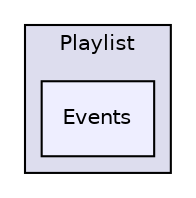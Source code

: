 digraph "MediaMotion/Assets/Scripts/Modules/Components/Playlist/Events" {
  compound=true
  node [ fontsize="10", fontname="Helvetica"];
  edge [ labelfontsize="10", labelfontname="Helvetica"];
  subgraph clusterdir_3ca1b53a073ba0207a1bafe7ed2cb1c4 {
    graph [ bgcolor="#ddddee", pencolor="black", label="Playlist" fontname="Helvetica", fontsize="10", URL="dir_3ca1b53a073ba0207a1bafe7ed2cb1c4.html"]
  dir_81010ef6a92fe124c9303056485a0b5d [shape=box, label="Events", style="filled", fillcolor="#eeeeff", pencolor="black", URL="dir_81010ef6a92fe124c9303056485a0b5d.html"];
  }
}
